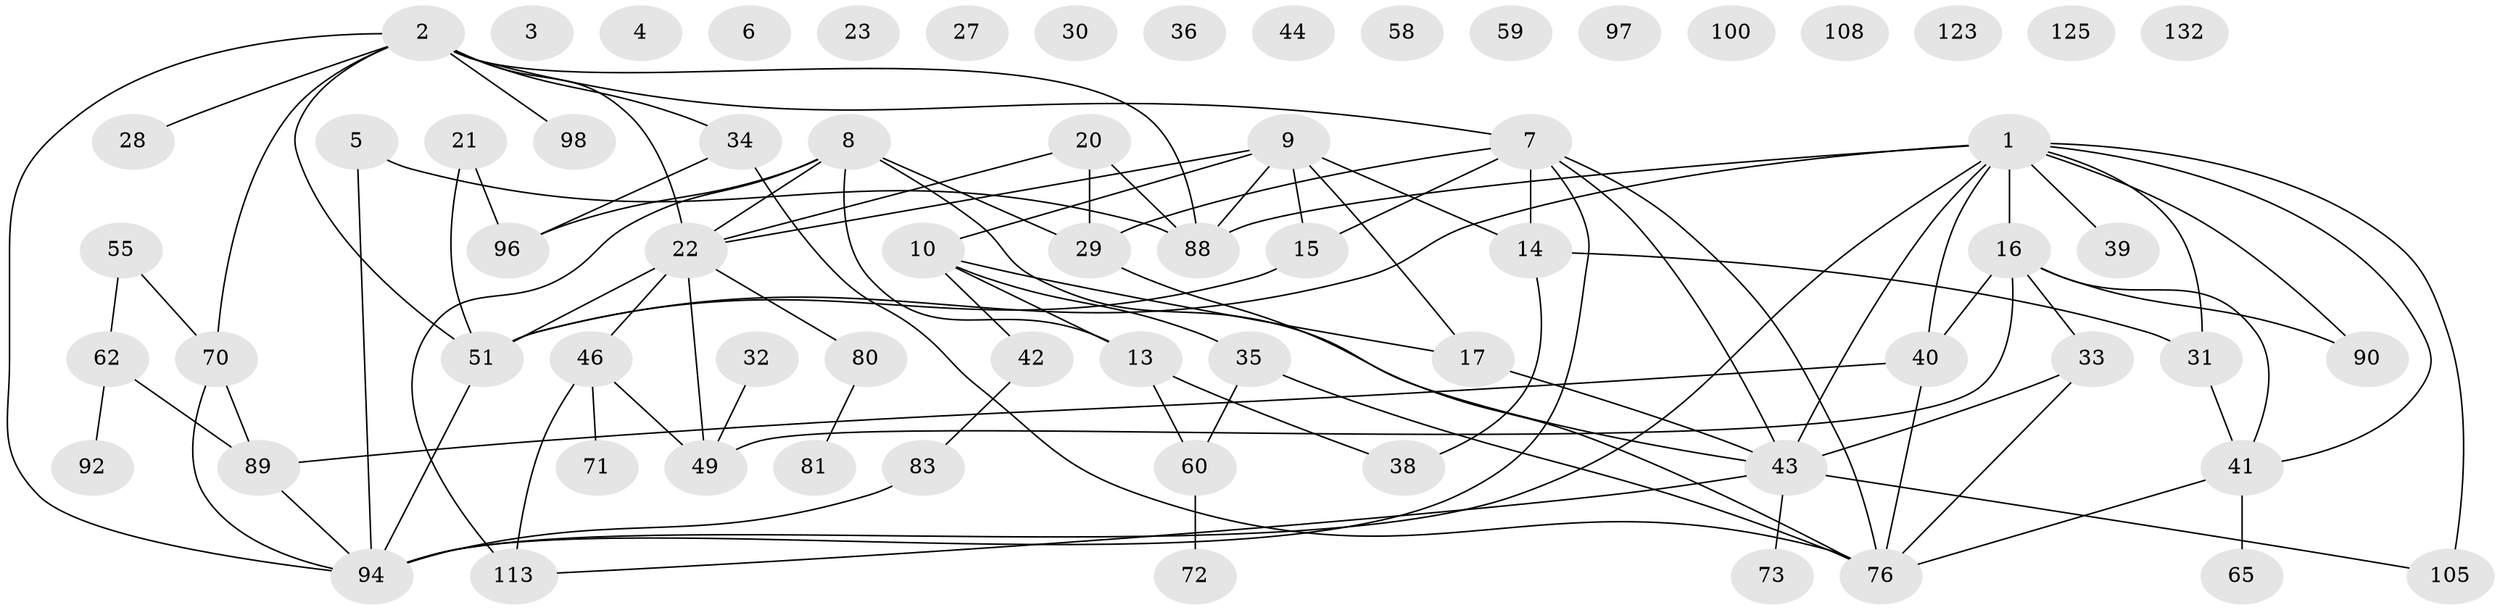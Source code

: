 // original degree distribution, {6: 0.03676470588235294, 5: 0.051470588235294115, 0: 0.09558823529411764, 2: 0.2647058823529412, 4: 0.14705882352941177, 3: 0.20588235294117646, 1: 0.19117647058823528, 7: 0.007352941176470588}
// Generated by graph-tools (version 1.1) at 2025/13/03/09/25 04:13:01]
// undirected, 68 vertices, 95 edges
graph export_dot {
graph [start="1"]
  node [color=gray90,style=filled];
  1 [super="+79+19"];
  2 [super="+11"];
  3;
  4;
  5;
  6;
  7 [super="+91+52"];
  8 [super="+12"];
  9 [super="+87+18"];
  10 [super="+25"];
  13 [super="+26"];
  14 [super="+68"];
  15;
  16 [super="+75+64"];
  17 [super="+63+74"];
  20 [super="+124+66"];
  21 [super="+37"];
  22 [super="+53+54"];
  23;
  27 [super="+99"];
  28;
  29;
  30 [super="+129"];
  31 [super="+45"];
  32;
  33;
  34 [super="+61"];
  35;
  36;
  38 [super="+101"];
  39;
  40 [super="+103"];
  41 [super="+47"];
  42 [super="+107"];
  43 [super="+50"];
  44;
  46;
  49 [super="+84"];
  51 [super="+56"];
  55 [super="+82"];
  58 [super="+85"];
  59;
  60 [super="+104"];
  62;
  65;
  70;
  71;
  72;
  73;
  76 [super="+95+86"];
  80 [super="+109"];
  81;
  83;
  88 [super="+112+116+128"];
  89 [super="+93+134"];
  90 [super="+118"];
  92;
  94 [super="+110+111"];
  96;
  97;
  98;
  100;
  105;
  108;
  113 [super="+121"];
  123;
  125;
  132;
  1 -- 31;
  1 -- 16 [weight=2];
  1 -- 90;
  1 -- 94 [weight=2];
  1 -- 43;
  1 -- 39;
  1 -- 40;
  1 -- 41;
  1 -- 105;
  1 -- 51;
  1 -- 88;
  2 -- 51;
  2 -- 94 [weight=2];
  2 -- 88;
  2 -- 34;
  2 -- 98;
  2 -- 70;
  2 -- 7;
  2 -- 22;
  2 -- 28;
  5 -- 88;
  5 -- 94;
  7 -- 94;
  7 -- 43;
  7 -- 29;
  7 -- 14;
  7 -- 15;
  7 -- 76;
  8 -- 96;
  8 -- 113;
  8 -- 22;
  8 -- 29;
  8 -- 13;
  8 -- 43;
  9 -- 88;
  9 -- 15;
  9 -- 14;
  9 -- 17;
  9 -- 22;
  9 -- 10;
  10 -- 42;
  10 -- 17;
  10 -- 35;
  10 -- 13;
  13 -- 38;
  13 -- 60;
  14 -- 38;
  14 -- 31;
  15 -- 51;
  16 -- 40;
  16 -- 49;
  16 -- 41;
  16 -- 33;
  16 -- 90;
  17 -- 43;
  20 -- 29;
  20 -- 88;
  20 -- 22;
  21 -- 96;
  21 -- 51;
  22 -- 51;
  22 -- 49;
  22 -- 46;
  22 -- 80;
  29 -- 76;
  31 -- 41;
  32 -- 49;
  33 -- 76;
  33 -- 43;
  34 -- 96;
  34 -- 76;
  35 -- 76;
  35 -- 60;
  40 -- 76;
  40 -- 89;
  41 -- 65;
  41 -- 76;
  42 -- 83;
  43 -- 105;
  43 -- 113;
  43 -- 73;
  46 -- 71;
  46 -- 113;
  46 -- 49;
  51 -- 94;
  55 -- 62;
  55 -- 70;
  60 -- 72;
  62 -- 92;
  62 -- 89;
  70 -- 94;
  70 -- 89;
  80 -- 81;
  83 -- 94;
  89 -- 94;
}
